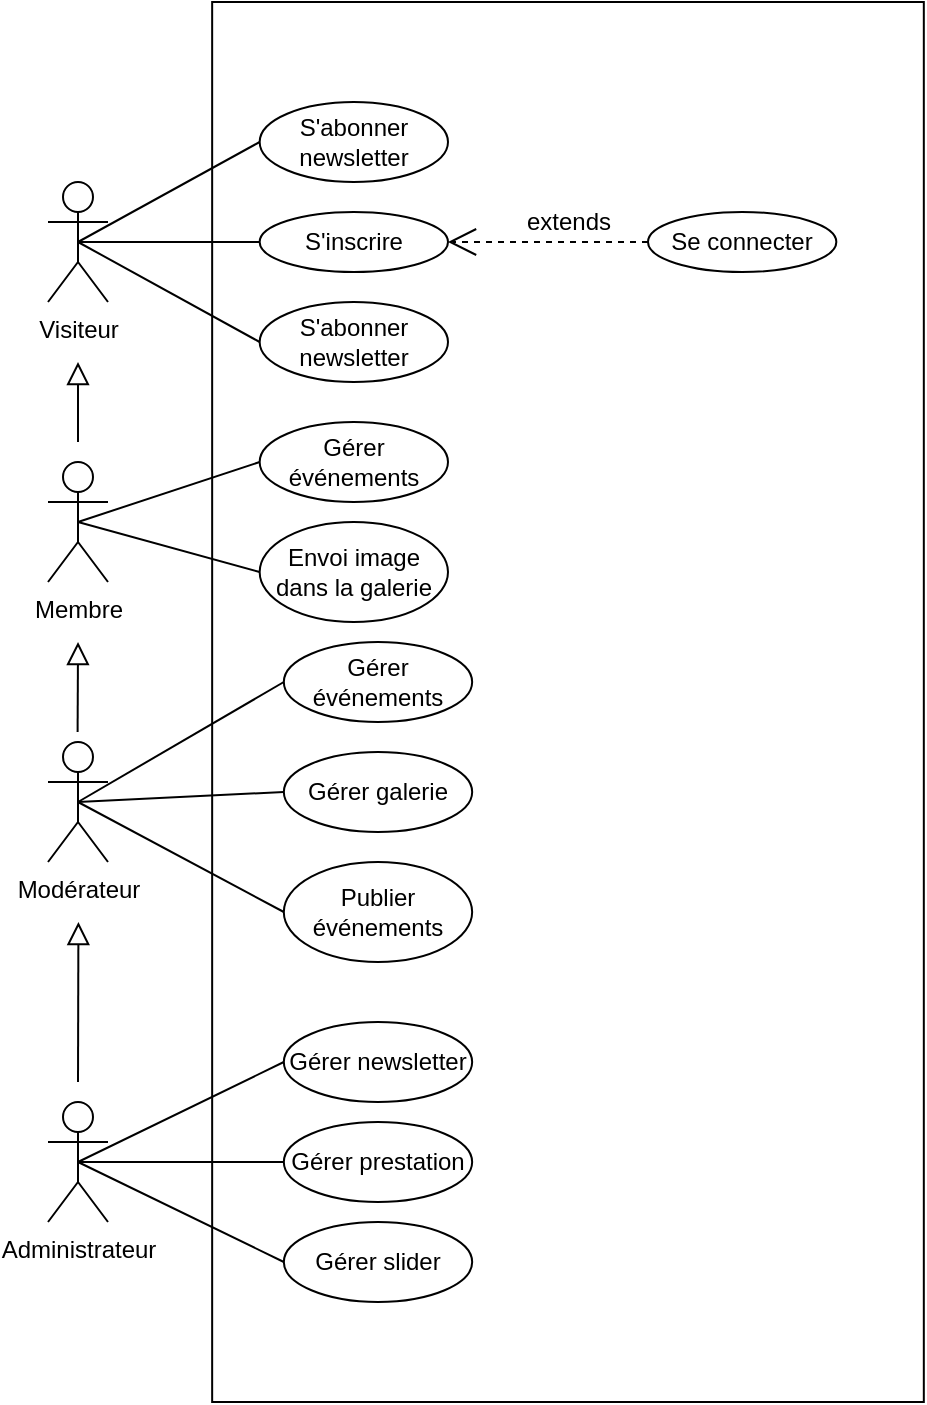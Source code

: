 <mxfile version="12.4.9"><diagram id="4_B6VYWw9bvhtnRted4v" name="Page-1"><mxGraphModel dx="1689" dy="1091" grid="1" gridSize="10" guides="1" tooltips="1" connect="1" arrows="1" fold="1" page="1" pageScale="1" pageWidth="827" pageHeight="1169" math="0" shadow="0"><root><mxCell id="0"/><mxCell id="1" parent="0"/><mxCell id="ojB8u_n5zXgxZFzfZ7V_-6" value="Modérateur" style="shape=umlActor;verticalLabelPosition=bottom;labelBackgroundColor=#ffffff;verticalAlign=top;html=1;outlineConnect=0;" parent="1" vertex="1"><mxGeometry x="100" y="510" width="30" height="60" as="geometry"/></mxCell><mxCell id="ojB8u_n5zXgxZFzfZ7V_-18" value="Administrateur" style="shape=umlActor;verticalLabelPosition=bottom;labelBackgroundColor=#ffffff;verticalAlign=top;html=1;outlineConnect=0;" parent="1" vertex="1"><mxGeometry x="100" y="690" width="30" height="60" as="geometry"/></mxCell><mxCell id="FLwlsprIiwjIkoELsXkJ-1" value="Visiteur" style="shape=umlActor;verticalLabelPosition=bottom;labelBackgroundColor=#ffffff;verticalAlign=top;html=1;outlineConnect=0;" parent="1" vertex="1"><mxGeometry x="100.0" y="230" width="30" height="60" as="geometry"/></mxCell><mxCell id="FLwlsprIiwjIkoELsXkJ-29" value="Extends" style="endArrow=block;endSize=9;endFill=0;strokeColor=#000000;html=1;labelBackgroundColor=#ffffff;noLabel=1;fontColor=none;" parent="1" edge="1"><mxGeometry width="160" relative="1" as="geometry"><mxPoint x="115" y="360" as="sourcePoint"/><mxPoint x="115" y="320" as="targetPoint"/></mxGeometry></mxCell><mxCell id="FLwlsprIiwjIkoELsXkJ-38" value="include" style="text;strokeColor=none;fillColor=none;align=center;verticalAlign=middle;rounded=0;fontColor=#000000;html=1;whiteSpace=wrap;labelBackgroundColor=#ffffff;" parent="1" vertex="1"><mxGeometry x="340" y="600" width="40" height="20" as="geometry"/></mxCell><mxCell id="Lsep51v2WRQ0A5iY_-xO-1" value="Membre&lt;br&gt;" style="shape=umlActor;verticalLabelPosition=bottom;labelBackgroundColor=#ffffff;verticalAlign=top;html=1;outlineConnect=0;" vertex="1" parent="1"><mxGeometry x="100" y="370" width="30" height="60" as="geometry"/></mxCell><mxCell id="Lsep51v2WRQ0A5iY_-xO-2" value="Extends" style="endArrow=block;endSize=9;endFill=0;strokeColor=#000000;html=1;labelBackgroundColor=#ffffff;noLabel=1;fontColor=none;" edge="1" parent="1"><mxGeometry width="160" relative="1" as="geometry"><mxPoint x="114.8" y="505" as="sourcePoint"/><mxPoint x="115.01" y="460" as="targetPoint"/></mxGeometry></mxCell><mxCell id="Lsep51v2WRQ0A5iY_-xO-3" value="Extends" style="endArrow=block;endSize=9;endFill=0;strokeColor=#000000;html=1;labelBackgroundColor=#ffffff;noLabel=1;fontColor=none;" edge="1" parent="1"><mxGeometry width="160" relative="1" as="geometry"><mxPoint x="115" y="680" as="sourcePoint"/><mxPoint x="115.21" y="600" as="targetPoint"/></mxGeometry></mxCell><mxCell id="Lsep51v2WRQ0A5iY_-xO-4" value="" style="rounded=0;whiteSpace=wrap;html=1;align=left;" vertex="1" parent="1"><mxGeometry x="182.08" y="140" width="355.83" height="700" as="geometry"/></mxCell><mxCell id="Lsep51v2WRQ0A5iY_-xO-5" value="S'inscrire" style="ellipse;whiteSpace=wrap;html=1;" vertex="1" parent="1"><mxGeometry x="205.83" y="245" width="94.17" height="30" as="geometry"/></mxCell><object label="Use" id="Lsep51v2WRQ0A5iY_-xO-8"><mxCell style="endArrow=open;endSize=12;dashed=1;html=1;labelBackgroundColor=#ffffff;strokeColor=#000000;fontColor=none;entryX=1;entryY=0.5;entryDx=0;entryDy=0;noLabel=1;exitX=0;exitY=0.5;exitDx=0;exitDy=0;" edge="1" parent="1" source="Lsep51v2WRQ0A5iY_-xO-10" target="Lsep51v2WRQ0A5iY_-xO-5"><mxGeometry width="160" relative="1" as="geometry"><mxPoint x="380" y="210" as="sourcePoint"/><mxPoint x="300.005" y="256.642" as="targetPoint"/></mxGeometry></mxCell></object><mxCell id="Lsep51v2WRQ0A5iY_-xO-10" value="Se connecter" style="ellipse;whiteSpace=wrap;html=1;" vertex="1" parent="1"><mxGeometry x="400" y="245" width="94.17" height="30" as="geometry"/></mxCell><mxCell id="Lsep51v2WRQ0A5iY_-xO-11" value="extends" style="text;html=1;align=center;verticalAlign=middle;resizable=0;points=[];autosize=1;" vertex="1" parent="1"><mxGeometry x="330" y="240" width="60" height="20" as="geometry"/></mxCell><mxCell id="Lsep51v2WRQ0A5iY_-xO-12" value="" style="endArrow=none;html=1;exitX=0.5;exitY=0.5;exitDx=0;exitDy=0;exitPerimeter=0;entryX=0;entryY=0.5;entryDx=0;entryDy=0;" edge="1" parent="1" source="FLwlsprIiwjIkoELsXkJ-1" target="Lsep51v2WRQ0A5iY_-xO-5"><mxGeometry width="50" height="50" relative="1" as="geometry"><mxPoint x="157" y="245.52" as="sourcePoint"/><mxPoint x="207" y="195.52" as="targetPoint"/></mxGeometry></mxCell><mxCell id="Lsep51v2WRQ0A5iY_-xO-13" value="S'abonner newsletter" style="ellipse;whiteSpace=wrap;html=1;" vertex="1" parent="1"><mxGeometry x="205.83" y="290" width="94.17" height="40" as="geometry"/></mxCell><mxCell id="Lsep51v2WRQ0A5iY_-xO-14" value="S'abonner newsletter" style="ellipse;whiteSpace=wrap;html=1;" vertex="1" parent="1"><mxGeometry x="205.83" y="190" width="94.17" height="40" as="geometry"/></mxCell><mxCell id="Lsep51v2WRQ0A5iY_-xO-15" value="" style="endArrow=none;html=1;exitX=0.5;exitY=0.5;exitDx=0;exitDy=0;exitPerimeter=0;entryX=0;entryY=0.5;entryDx=0;entryDy=0;" edge="1" parent="1" source="FLwlsprIiwjIkoELsXkJ-1" target="Lsep51v2WRQ0A5iY_-xO-14"><mxGeometry width="50" height="50" relative="1" as="geometry"><mxPoint x="140" y="240" as="sourcePoint"/><mxPoint x="230.83" y="240" as="targetPoint"/></mxGeometry></mxCell><mxCell id="Lsep51v2WRQ0A5iY_-xO-16" value="" style="endArrow=none;html=1;exitX=0.5;exitY=0.5;exitDx=0;exitDy=0;exitPerimeter=0;entryX=0;entryY=0.5;entryDx=0;entryDy=0;" edge="1" parent="1" source="FLwlsprIiwjIkoELsXkJ-1" target="Lsep51v2WRQ0A5iY_-xO-13"><mxGeometry width="50" height="50" relative="1" as="geometry"><mxPoint x="125" y="270" as="sourcePoint"/><mxPoint x="215.83" y="220" as="targetPoint"/></mxGeometry></mxCell><mxCell id="Lsep51v2WRQ0A5iY_-xO-17" value="Gérer événements" style="ellipse;whiteSpace=wrap;html=1;" vertex="1" parent="1"><mxGeometry x="205.83" y="350" width="94.17" height="40" as="geometry"/></mxCell><mxCell id="Lsep51v2WRQ0A5iY_-xO-18" value="Envoi image dans la galerie" style="ellipse;whiteSpace=wrap;html=1;" vertex="1" parent="1"><mxGeometry x="205.83" y="400" width="94.17" height="50" as="geometry"/></mxCell><mxCell id="Lsep51v2WRQ0A5iY_-xO-21" value="" style="endArrow=none;html=1;entryX=0;entryY=0.5;entryDx=0;entryDy=0;exitX=0.5;exitY=0.5;exitDx=0;exitDy=0;exitPerimeter=0;" edge="1" parent="1" source="Lsep51v2WRQ0A5iY_-xO-1" target="Lsep51v2WRQ0A5iY_-xO-17"><mxGeometry width="50" height="50" relative="1" as="geometry"><mxPoint x="140" y="400" as="sourcePoint"/><mxPoint x="205.83" y="450.0" as="targetPoint"/></mxGeometry></mxCell><mxCell id="Lsep51v2WRQ0A5iY_-xO-22" value="" style="endArrow=none;html=1;exitX=0.5;exitY=0.5;exitDx=0;exitDy=0;exitPerimeter=0;entryX=0;entryY=0.5;entryDx=0;entryDy=0;" edge="1" parent="1" source="Lsep51v2WRQ0A5iY_-xO-1" target="Lsep51v2WRQ0A5iY_-xO-18"><mxGeometry width="50" height="50" relative="1" as="geometry"><mxPoint x="130" y="400.0" as="sourcePoint"/><mxPoint x="220.83" y="450.0" as="targetPoint"/></mxGeometry></mxCell><mxCell id="Lsep51v2WRQ0A5iY_-xO-23" value="Gérer événements" style="ellipse;whiteSpace=wrap;html=1;" vertex="1" parent="1"><mxGeometry x="217.91" y="460" width="94.17" height="40" as="geometry"/></mxCell><mxCell id="Lsep51v2WRQ0A5iY_-xO-24" value="Publier événements" style="ellipse;whiteSpace=wrap;html=1;" vertex="1" parent="1"><mxGeometry x="217.91" y="570" width="94.17" height="50" as="geometry"/></mxCell><mxCell id="Lsep51v2WRQ0A5iY_-xO-25" value="Gérer galerie" style="ellipse;whiteSpace=wrap;html=1;" vertex="1" parent="1"><mxGeometry x="217.92" y="515" width="94.17" height="40" as="geometry"/></mxCell><mxCell id="Lsep51v2WRQ0A5iY_-xO-26" value="Gérer newsletter" style="ellipse;whiteSpace=wrap;html=1;" vertex="1" parent="1"><mxGeometry x="217.91" y="650" width="94.17" height="40" as="geometry"/></mxCell><mxCell id="Lsep51v2WRQ0A5iY_-xO-27" value="Gérer prestation" style="ellipse;whiteSpace=wrap;html=1;" vertex="1" parent="1"><mxGeometry x="217.91" y="700" width="94.17" height="40" as="geometry"/></mxCell><mxCell id="Lsep51v2WRQ0A5iY_-xO-28" value="Gérer slider" style="ellipse;whiteSpace=wrap;html=1;" vertex="1" parent="1"><mxGeometry x="217.92" y="750" width="94.17" height="40" as="geometry"/></mxCell><mxCell id="Lsep51v2WRQ0A5iY_-xO-29" value="" style="endArrow=none;html=1;exitX=0.5;exitY=0.5;exitDx=0;exitDy=0;exitPerimeter=0;entryX=0;entryY=0.5;entryDx=0;entryDy=0;" edge="1" parent="1" source="ojB8u_n5zXgxZFzfZ7V_-18" target="Lsep51v2WRQ0A5iY_-xO-26"><mxGeometry width="50" height="50" relative="1" as="geometry"><mxPoint x="150" y="720" as="sourcePoint"/><mxPoint x="200" y="670" as="targetPoint"/></mxGeometry></mxCell><mxCell id="Lsep51v2WRQ0A5iY_-xO-30" value="" style="endArrow=none;html=1;exitX=0.5;exitY=0.5;exitDx=0;exitDy=0;exitPerimeter=0;entryX=0;entryY=0.5;entryDx=0;entryDy=0;" edge="1" parent="1" source="ojB8u_n5zXgxZFzfZ7V_-18" target="Lsep51v2WRQ0A5iY_-xO-27"><mxGeometry width="50" height="50" relative="1" as="geometry"><mxPoint x="125" y="690" as="sourcePoint"/><mxPoint x="227.91" y="680" as="targetPoint"/></mxGeometry></mxCell><mxCell id="Lsep51v2WRQ0A5iY_-xO-31" value="" style="endArrow=none;html=1;entryX=0;entryY=0.5;entryDx=0;entryDy=0;exitX=0.5;exitY=0.5;exitDx=0;exitDy=0;exitPerimeter=0;" edge="1" parent="1" source="ojB8u_n5zXgxZFzfZ7V_-18" target="Lsep51v2WRQ0A5iY_-xO-28"><mxGeometry width="50" height="50" relative="1" as="geometry"><mxPoint x="120" y="680" as="sourcePoint"/><mxPoint x="227.91" y="730" as="targetPoint"/></mxGeometry></mxCell><mxCell id="Lsep51v2WRQ0A5iY_-xO-32" value="" style="endArrow=none;html=1;exitX=0.5;exitY=0.5;exitDx=0;exitDy=0;exitPerimeter=0;entryX=0;entryY=0.5;entryDx=0;entryDy=0;" edge="1" parent="1" source="ojB8u_n5zXgxZFzfZ7V_-6" target="Lsep51v2WRQ0A5iY_-xO-23"><mxGeometry width="50" height="50" relative="1" as="geometry"><mxPoint x="145" y="550" as="sourcePoint"/><mxPoint x="195" y="500" as="targetPoint"/></mxGeometry></mxCell><mxCell id="Lsep51v2WRQ0A5iY_-xO-33" value="" style="endArrow=none;html=1;exitX=0.5;exitY=0.5;exitDx=0;exitDy=0;exitPerimeter=0;entryX=0;entryY=0.5;entryDx=0;entryDy=0;" edge="1" parent="1" source="ojB8u_n5zXgxZFzfZ7V_-6" target="Lsep51v2WRQ0A5iY_-xO-25"><mxGeometry width="50" height="50" relative="1" as="geometry"><mxPoint x="125" y="555" as="sourcePoint"/><mxPoint x="227.91" y="490" as="targetPoint"/></mxGeometry></mxCell><mxCell id="Lsep51v2WRQ0A5iY_-xO-34" value="" style="endArrow=none;html=1;exitX=0.5;exitY=0.5;exitDx=0;exitDy=0;exitPerimeter=0;entryX=0;entryY=0.5;entryDx=0;entryDy=0;" edge="1" parent="1" source="ojB8u_n5zXgxZFzfZ7V_-6" target="Lsep51v2WRQ0A5iY_-xO-24"><mxGeometry width="50" height="50" relative="1" as="geometry"><mxPoint x="125" y="555" as="sourcePoint"/><mxPoint x="227.92" y="545" as="targetPoint"/></mxGeometry></mxCell></root></mxGraphModel></diagram></mxfile>